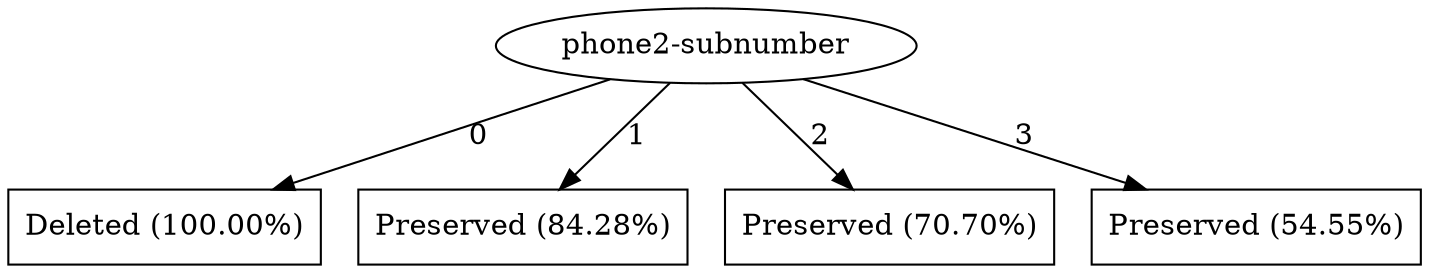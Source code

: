 digraph G {
"bg==" [ shape=ellipse label="phone2-subnumber"]
"bg==" -> "bi0w" [ label="0" ]
"bi0w" [ shape=box label="Deleted (100.00%)"]
"bg==" -> "bi0x" [ label="1" ]
"bi0x" [ shape=box label="Preserved (84.28%)"]
"bg==" -> "bi0y" [ label="2" ]
"bi0y" [ shape=box label="Preserved (70.70%)"]
"bg==" -> "bi0z" [ label="3" ]
"bi0z" [ shape=box label="Preserved (54.55%)"]
}
